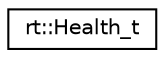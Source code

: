 digraph "Graphical Class Hierarchy"
{
 // LATEX_PDF_SIZE
  edge [fontname="Helvetica",fontsize="10",labelfontname="Helvetica",labelfontsize="10"];
  node [fontname="Helvetica",fontsize="10",shape=record];
  rankdir="LR";
  Node0 [label="rt::Health_t",height=0.2,width=0.4,color="black", fillcolor="white", style="filled",URL="$structrt_1_1Health__t.html",tooltip="Represent health of the entity."];
}
